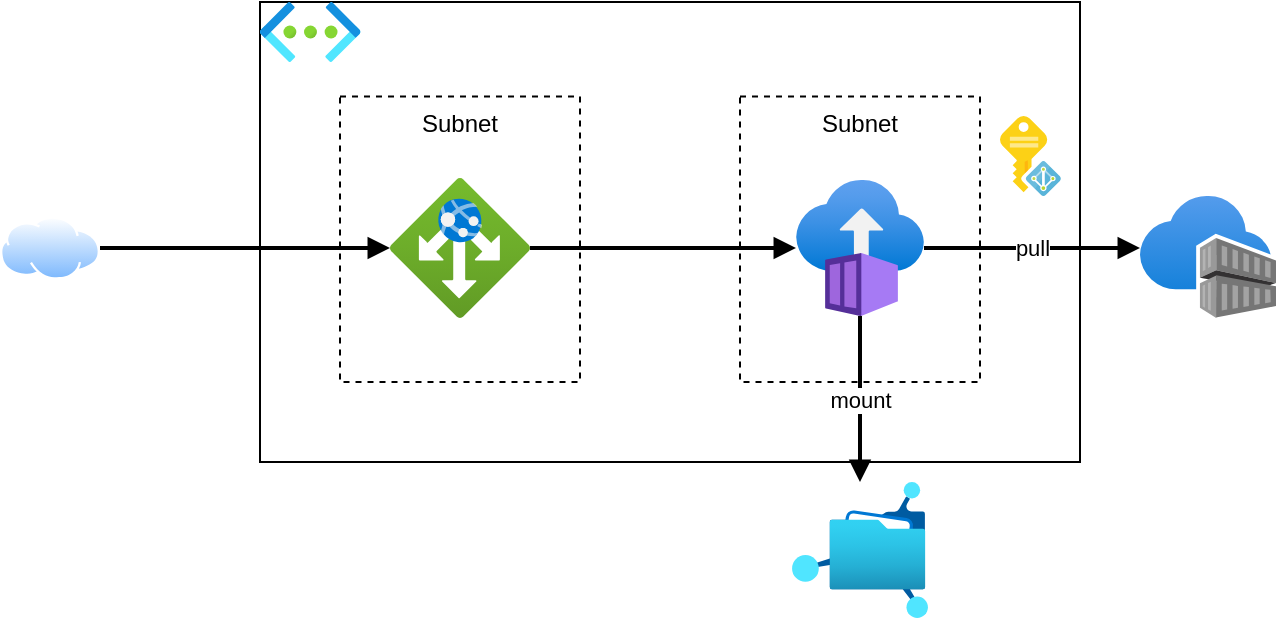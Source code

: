<mxfile version="22.1.11" type="device">
  <diagram name="Page-1" id="krRFFeN255ZlQMhRuegP">
    <mxGraphModel dx="1195" dy="697" grid="0" gridSize="10" guides="1" tooltips="1" connect="1" arrows="1" fold="1" page="1" pageScale="1" pageWidth="2000" pageHeight="1300" math="0" shadow="0">
      <root>
        <mxCell id="0" />
        <mxCell id="1" parent="0" />
        <mxCell id="15KuQEQXuncB6c0qKe7M-5" value="" style="rounded=0;whiteSpace=wrap;html=1;" vertex="1" parent="1">
          <mxGeometry x="330" y="280" width="410" height="230" as="geometry" />
        </mxCell>
        <mxCell id="15KuQEQXuncB6c0qKe7M-4" value="" style="image;aspect=fixed;html=1;points=[];align=center;fontSize=12;image=img/lib/azure2/networking/Virtual_Networks.svg;" vertex="1" parent="1">
          <mxGeometry x="330" y="280" width="50.25" height="30" as="geometry" />
        </mxCell>
        <mxCell id="15KuQEQXuncB6c0qKe7M-8" value="Subnet" style="rounded=0;whiteSpace=wrap;html=1;dashed=1;verticalAlign=top;" vertex="1" parent="1">
          <mxGeometry x="370" y="327.25" width="120" height="142.75" as="geometry" />
        </mxCell>
        <mxCell id="15KuQEQXuncB6c0qKe7M-3" value="" style="image;aspect=fixed;html=1;points=[];align=center;fontSize=12;image=img/lib/azure2/networking/Application_Gateways.svg;" vertex="1" parent="1">
          <mxGeometry x="395" y="368" width="70" height="70" as="geometry" />
        </mxCell>
        <mxCell id="15KuQEQXuncB6c0qKe7M-7" style="edgeStyle=orthogonalEdgeStyle;rounded=0;orthogonalLoop=1;jettySize=auto;html=1;strokeWidth=2;endArrow=block;endFill=1;" edge="1" parent="1" source="15KuQEQXuncB6c0qKe7M-6" target="15KuQEQXuncB6c0qKe7M-3">
          <mxGeometry relative="1" as="geometry" />
        </mxCell>
        <mxCell id="15KuQEQXuncB6c0qKe7M-6" value="" style="image;aspect=fixed;perimeter=ellipsePerimeter;html=1;align=center;shadow=0;dashed=0;spacingTop=3;image=img/lib/active_directory/internet_cloud.svg;" vertex="1" parent="1">
          <mxGeometry x="200" y="387.25" width="50" height="31.5" as="geometry" />
        </mxCell>
        <mxCell id="15KuQEQXuncB6c0qKe7M-9" value="Subnet" style="rounded=0;whiteSpace=wrap;html=1;dashed=1;verticalAlign=top;" vertex="1" parent="1">
          <mxGeometry x="570" y="327.25" width="120" height="142.75" as="geometry" />
        </mxCell>
        <mxCell id="15KuQEQXuncB6c0qKe7M-1" value="" style="image;aspect=fixed;html=1;points=[];align=center;fontSize=12;image=img/lib/azure2/compute/Container_Instances.svg;" vertex="1" parent="1">
          <mxGeometry x="598" y="369" width="64" height="68" as="geometry" />
        </mxCell>
        <mxCell id="15KuQEQXuncB6c0qKe7M-10" style="edgeStyle=orthogonalEdgeStyle;rounded=0;orthogonalLoop=1;jettySize=auto;html=1;strokeWidth=2;endArrow=block;endFill=1;" edge="1" parent="1" source="15KuQEQXuncB6c0qKe7M-3" target="15KuQEQXuncB6c0qKe7M-1">
          <mxGeometry relative="1" as="geometry">
            <mxPoint x="260" y="413" as="sourcePoint" />
            <mxPoint x="405" y="413" as="targetPoint" />
          </mxGeometry>
        </mxCell>
        <mxCell id="15KuQEQXuncB6c0qKe7M-11" value="" style="image;aspect=fixed;html=1;points=[];align=center;fontSize=12;image=img/lib/azure2/containers/Container_Registries.svg;" vertex="1" parent="1">
          <mxGeometry x="770" y="377" width="68" height="61" as="geometry" />
        </mxCell>
        <mxCell id="15KuQEQXuncB6c0qKe7M-12" value="pull" style="edgeStyle=orthogonalEdgeStyle;rounded=0;orthogonalLoop=1;jettySize=auto;html=1;strokeWidth=2;endArrow=block;endFill=1;" edge="1" parent="1" source="15KuQEQXuncB6c0qKe7M-1" target="15KuQEQXuncB6c0qKe7M-11">
          <mxGeometry relative="1" as="geometry">
            <mxPoint x="475" y="413" as="sourcePoint" />
            <mxPoint x="608" y="413" as="targetPoint" />
            <Array as="points">
              <mxPoint x="730" y="403" />
              <mxPoint x="730" y="403" />
            </Array>
          </mxGeometry>
        </mxCell>
        <mxCell id="15KuQEQXuncB6c0qKe7M-13" value="" style="image;sketch=0;aspect=fixed;html=1;points=[];align=center;fontSize=12;image=img/lib/mscae/Managed_Identities.svg;" vertex="1" parent="1">
          <mxGeometry x="700" y="337" width="30.4" height="40" as="geometry" />
        </mxCell>
        <mxCell id="15KuQEQXuncB6c0qKe7M-14" value="" style="image;aspect=fixed;html=1;points=[];align=center;fontSize=12;image=img/lib/azure2/storage/Azure_Fileshare.svg;" vertex="1" parent="1">
          <mxGeometry x="596" y="520" width="68" height="68" as="geometry" />
        </mxCell>
        <mxCell id="15KuQEQXuncB6c0qKe7M-15" value="mount" style="edgeStyle=orthogonalEdgeStyle;rounded=0;orthogonalLoop=1;jettySize=auto;html=1;strokeWidth=2;endArrow=block;endFill=1;" edge="1" parent="1" source="15KuQEQXuncB6c0qKe7M-1" target="15KuQEQXuncB6c0qKe7M-14">
          <mxGeometry relative="1" as="geometry">
            <mxPoint x="475" y="413" as="sourcePoint" />
            <mxPoint x="608" y="413" as="targetPoint" />
          </mxGeometry>
        </mxCell>
      </root>
    </mxGraphModel>
  </diagram>
</mxfile>
